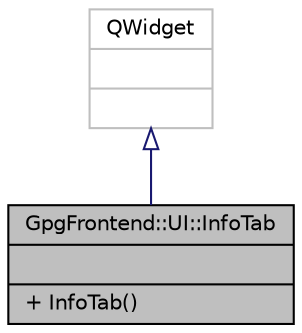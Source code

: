 digraph "GpgFrontend::UI::InfoTab"
{
 // INTERACTIVE_SVG=YES
 // LATEX_PDF_SIZE
  edge [fontname="Helvetica",fontsize="10",labelfontname="Helvetica",labelfontsize="10"];
  node [fontname="Helvetica",fontsize="10",shape=record];
  Node1 [label="{GpgFrontend::UI::InfoTab\n||+ InfoTab()\l}",height=0.2,width=0.4,color="black", fillcolor="grey75", style="filled", fontcolor="black",tooltip="Class containing the main tab of about dialog."];
  Node2 -> Node1 [dir="back",color="midnightblue",fontsize="10",style="solid",arrowtail="onormal",fontname="Helvetica"];
  Node2 [label="{QWidget\n||}",height=0.2,width=0.4,color="grey75", fillcolor="white", style="filled",tooltip=" "];
}
